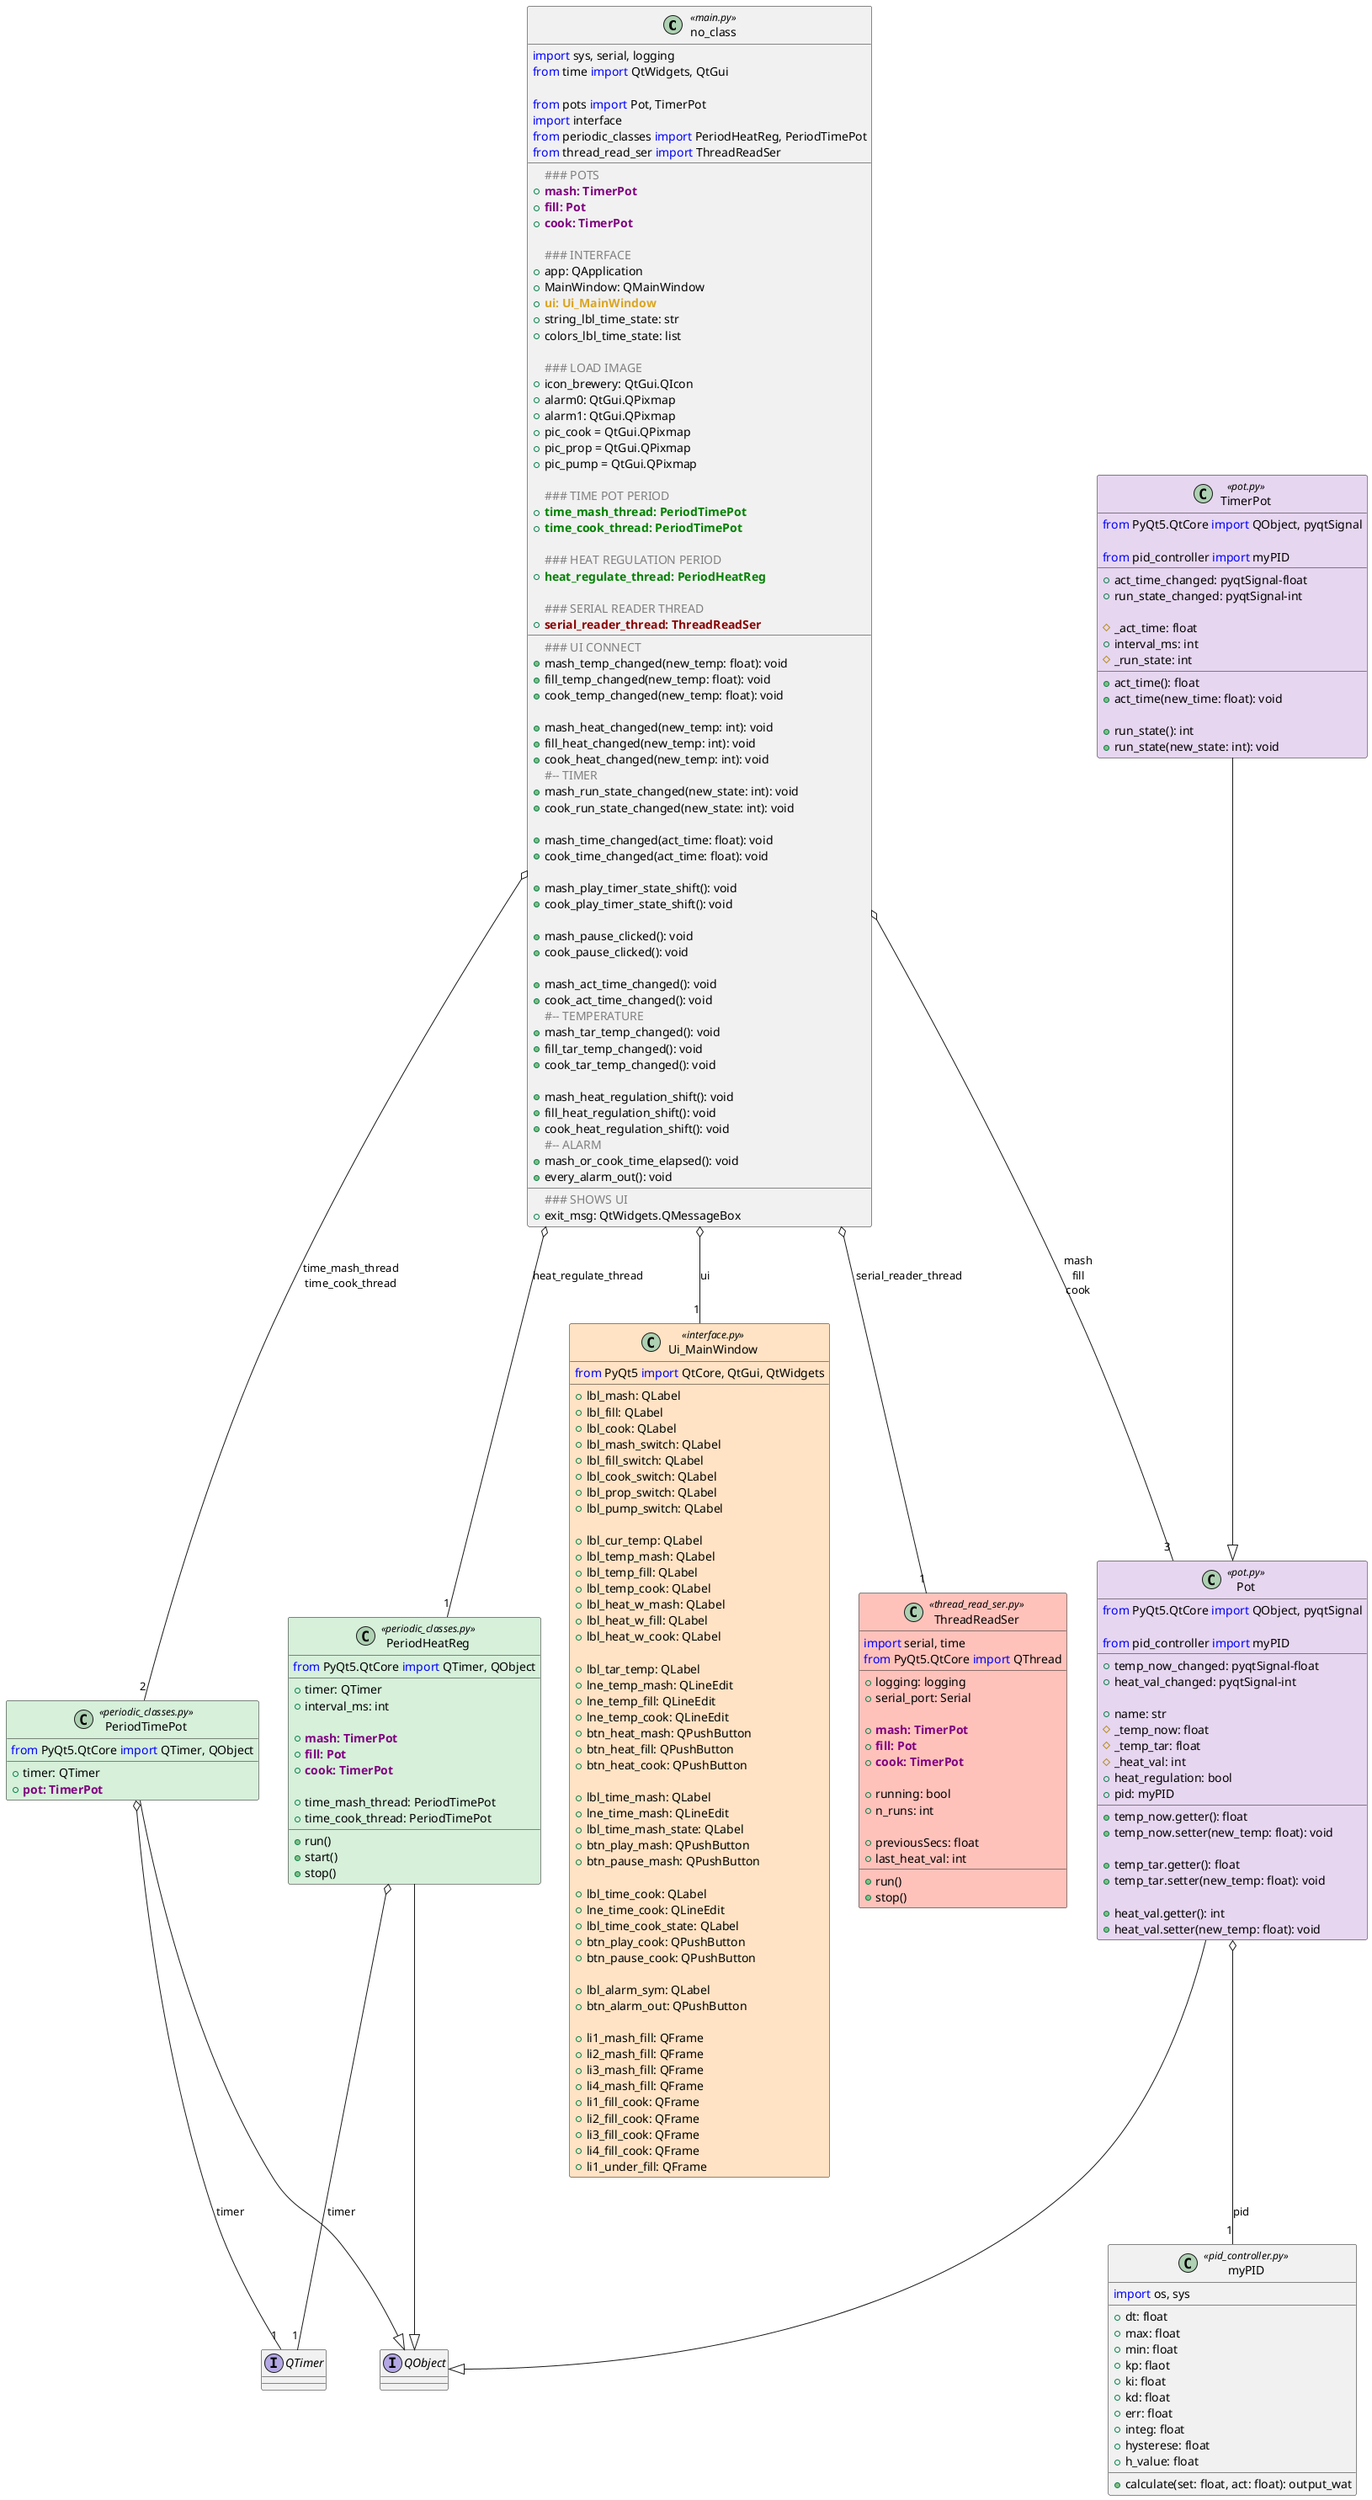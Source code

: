 @startuml
skinparam defaultFontName Consolas

class no_class << main.py >> {
  <font color=blue>import</font> sys, serial, logging
  <font color=blue>from</font> time <font color=blue>import</font> QtWidgets, QtGui

  <font color=blue>from</font> pots <font color=blue>import</font> Pot, TimerPot
  <font color=blue>import</font> interface
  <font color=blue>from</font> periodic_classes <font color=blue>import</font> PeriodHeatReg, PeriodTimePot
  <font color=blue>from</font> thread_read_ser <font color=blue>import</font> ThreadReadSer
  __
  <font color=gray>### POTS</font>
  +<font color=purple>**mash: TimerPot**</font>
  +<font color=purple>**fill: Pot**</font>
  +<font color=purple>**cook: TimerPot**</font>

  <font color=gray>### INTERFACE</font>
  +app: QApplication
  +MainWindow: QMainWindow
  +<font color=goldenrod>**ui: Ui_MainWindow**</font>
  +string_lbl_time_state: str
  +colors_lbl_time_state: list

  <font color=gray>### LOAD IMAGE</font>
  +icon_brewery: QtGui.QIcon
  +alarm0: QtGui.QPixmap
  +alarm1: QtGui.QPixmap
  +pic_cook = QtGui.QPixmap
  +pic_prop = QtGui.QPixmap
  +pic_pump = QtGui.QPixmap

  <font color=gray>### TIME POT PERIOD</font>
  +<font color=green>**time_mash_thread: PeriodTimePot**</font>
  +<font color=green>**time_cook_thread: PeriodTimePot**</font>

  <font color=gray>### HEAT REGULATION PERIOD</font>
  +<font color=green>**heat_regulate_thread: PeriodHeatReg**</font>

  <font color=gray>### SERIAL READER THREAD</font>
  +<font color=darkred>**serial_reader_thread: ThreadReadSer**</font>
  __
  <font color=gray>### UI CONNECT</font>
  +mash_temp_changed(new_temp: float): void
  +fill_temp_changed(new_temp: float): void
  +cook_temp_changed(new_temp: float): void

  +mash_heat_changed(new_temp: int): void
  +fill_heat_changed(new_temp: int): void
  +cook_heat_changed(new_temp: int): void
  <font color=gray>#-- TIMER</font>
  +mash_run_state_changed(new_state: int): void
  +cook_run_state_changed(new_state: int): void

  +mash_time_changed(act_time: float): void
  +cook_time_changed(act_time: float): void

  +mash_play_timer_state_shift(): void
  +cook_play_timer_state_shift(): void

  +mash_pause_clicked(): void
  +cook_pause_clicked(): void

  +mash_act_time_changed(): void
  +cook_act_time_changed(): void
  <font color=gray>#-- TEMPERATURE</font>
  +mash_tar_temp_changed(): void
  +fill_tar_temp_changed(): void
  +cook_tar_temp_changed(): void

  +mash_heat_regulation_shift(): void
  +fill_heat_regulation_shift(): void
  +cook_heat_regulation_shift(): void
  <font color=gray>#-- ALARM</font>
  +mash_or_cook_time_elapsed(): void
  +every_alarm_out(): void
  __
  <font color=gray>### SHOWS UI</font>
  +exit_msg: QtWidgets.QMessageBox
}

class Ui_MainWindow << interface.py >> #ffe3c4{
  <font color=blue>from</font> PyQt5 <font color=blue>import</font> QtCore, QtGui, QtWidgets
  __
  +lbl_mash: QLabel
  +lbl_fill: QLabel
  +lbl_cook: QLabel
  +lbl_mash_switch: QLabel
  +lbl_fill_switch: QLabel
  +lbl_cook_switch: QLabel
  +lbl_prop_switch: QLabel
  +lbl_pump_switch: QLabel

  +lbl_cur_temp: QLabel
  +lbl_temp_mash: QLabel
  +lbl_temp_fill: QLabel
  +lbl_temp_cook: QLabel
  +lbl_heat_w_mash: QLabel
  +lbl_heat_w_fill: QLabel
  +lbl_heat_w_cook: QLabel

  +lbl_tar_temp: QLabel
  +lne_temp_mash: QLineEdit
  +lne_temp_fill: QLineEdit
  +lne_temp_cook: QLineEdit
  +btn_heat_mash: QPushButton
  +btn_heat_fill: QPushButton
  +btn_heat_cook: QPushButton

  +lbl_time_mash: QLabel
  +lne_time_mash: QLineEdit
  +lbl_time_mash_state: QLabel
  +btn_play_mash: QPushButton
  +btn_pause_mash: QPushButton

  +lbl_time_cook: QLabel
  +lne_time_cook: QLineEdit
  +lbl_time_cook_state: QLabel
  +btn_play_cook: QPushButton
  +btn_pause_cook: QPushButton

  +lbl_alarm_sym: QLabel
  +btn_alarm_out: QPushButton

  +li1_mash_fill: QFrame
  +li2_mash_fill: QFrame
  +li3_mash_fill: QFrame
  +li4_mash_fill: QFrame
  +li1_fill_cook: QFrame
  +li2_fill_cook: QFrame
  +li3_fill_cook: QFrame
  +li4_fill_cook: QFrame
  +li1_under_fill: QFrame
}

interface QObject {}

class PeriodHeatReg << periodic_classes.py >> #d6f0da{
  <font color=blue>from</font> PyQt5.QtCore <font color=blue>import</font> QTimer, QObject
  __
  +timer: QTimer
  +interval_ms: int

  +<font color=purple>**mash: TimerPot**</font>
  +<font color=purple>**fill: Pot**</font>
  +<font color=purple>**cook: TimerPot**</font>

  +time_mash_thread: PeriodTimePot
  +time_cook_thread: PeriodTimePot
  __
  +run()
  +start()
  +stop()
}

interface QTimer {}

class PeriodTimePot << periodic_classes.py >> #d6f0da{
  <font color=blue>from</font> PyQt5.QtCore <font color=blue>import</font> QTimer, QObject
  __
  +timer: QTimer
  +<font color=purple>**pot: TimerPot**</font>
}

class ThreadReadSer << thread_read_ser.py >> #ffc2bb{
  <font color=blue>import</font> serial, time
  <font color=blue>from</font> PyQt5.QtCore <font color=blue>import</font> QThread
  __
  +logging: logging
  +serial_port: Serial

  +<font color=purple>**mash: TimerPot**</font>
  +<font color=purple>**fill: Pot**</font>
  +<font color=purple>**cook: TimerPot**</font>

  +running: bool
  +n_runs: int

  +previousSecs: float
  +last_heat_val: int
  __
  +run()
  +stop()
}

class Pot << pot.py >> #e7d6f0{
  <font color=blue>from</font> PyQt5.QtCore <font color=blue>import</font> QObject, pyqtSignal

  <font color=blue>from</font> pid_controller <font color=blue>import</font> myPID
  __
  +temp_now_changed: pyqtSignal-float
  +heat_val_changed: pyqtSignal-int

  +name: str
  #_temp_now: float
  #_temp_tar: float
  #_heat_val: int
  +heat_regulation: bool
  +pid: myPID
  __
  +temp_now.getter(): float
  +temp_now.setter(new_temp: float): void

  +temp_tar.getter(): float
  +temp_tar.setter(new_temp: float): void

  +heat_val.getter(): int
  +heat_val.setter(new_temp: float): void
}

class myPID << pid_controller.py >>{
  <font color=blue>import</font> os, sys
  __
  +dt: float
  +max: float
  +min: float
  +kp: flaot
  +ki: float
  +kd: float
  +err: float
  +integ: float
  +hysterese: float
  +h_value: float
  __
  +calculate(set: float, act: float): output_wat
}

class TimerPot << pot.py >> #e7d6f0{
  <font color=blue>from</font> PyQt5.QtCore <font color=blue>import</font> QObject, pyqtSignal

  <font color=blue>from</font> pid_controller <font color=blue>import</font> myPID
  __
  +act_time_changed: pyqtSignal-float
  +run_state_changed: pyqtSignal-int

  #_act_time: float
  +interval_ms: int
  #_run_state: int
  __
  +act_time(): float
  +act_time(new_time: float): void

  +run_state(): int
  +run_state(new_state: int): void
}

no_class  o-- "1" Ui_MainWindow: ui

PeriodHeatReg --|> QObject
no_class o-- "1" PeriodHeatReg: heat_regulate_thread
PeriodHeatReg o-- "1" QTimer: timer

PeriodTimePot --|> QObject
no_class o-- "2" PeriodTimePot: time_mash_thread\ntime_cook_thread
PeriodTimePot o-- "1" QTimer: timer

no_class o-- "1" ThreadReadSer: serial_reader_thread

Pot --|> QObject
no_class o-- "3" Pot : mash\nfill\ncook
Pot o-- "1" myPID: pid

TimerPot --|> Pot


@enduml
